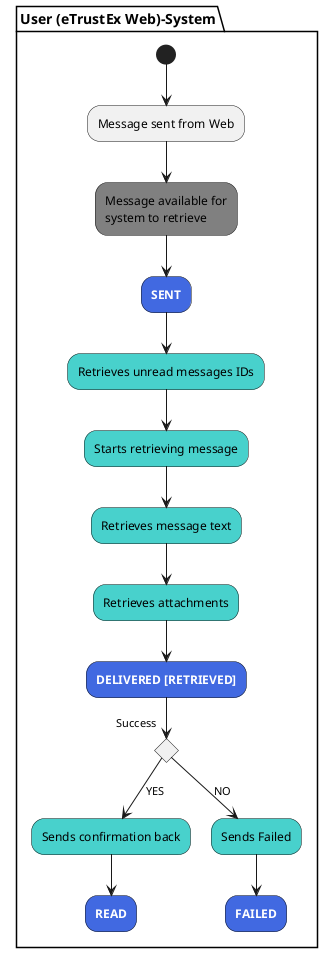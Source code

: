@startuml

partition "User (eTrustEx Web)-System"
skinparam activity {
BackgroundColor<< Status >> royalBlue
FontColor<< Status >> white
FontStyle<< Status >> bold
BackgroundColor<< DB >> grey
BackgroundColor<< SystemAction >> MediumTurquoise
BackgroundColor<< WebAction >> DarkSalmon
BackgroundColor<< Notification >> Plum
}

(*) --> "Message sent from Web"
--> "Message available for
system to retrieve" << DB >>
--> "SENT" << Status >>
--> "Retrieves unread messages IDs" << SystemAction >>
--> "Starts retrieving message" << SystemAction >>
--> "Retrieves message text" << SystemAction >>
--> "Retrieves attachments" << SystemAction >>
--> "DELIVERED [RETRIEVED]" << Status >>
    if "Success" then
    -->[YES] "Sends confirmation back" << SystemAction >>
    --> "READ" << Status >>
    else
    -->[NO] "Sends Failed" << SystemAction >>
    --> "FAILED" << Status >>

@enduml
